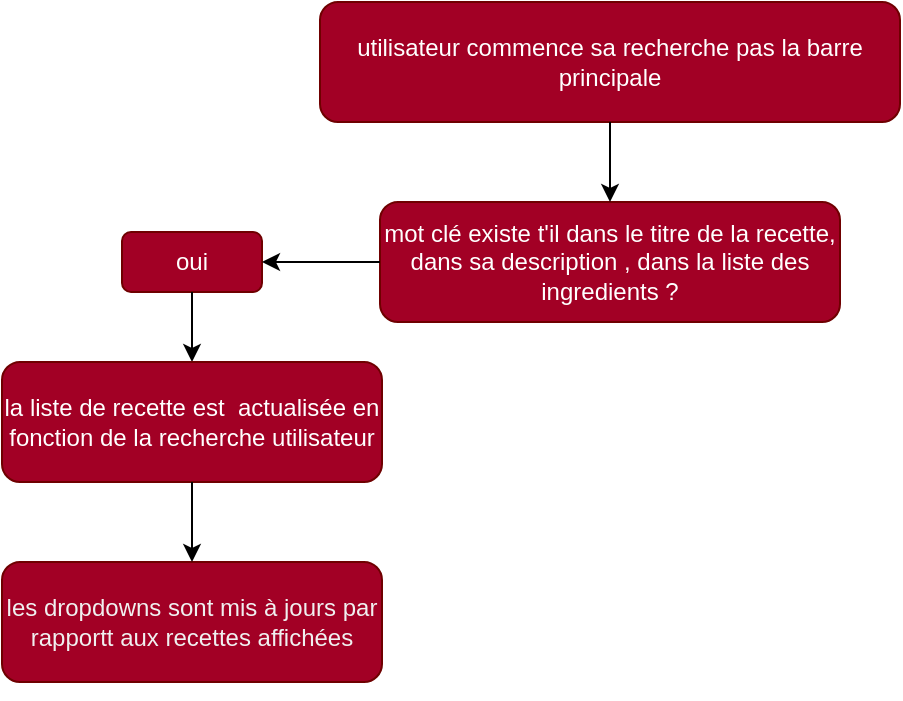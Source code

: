 <mxfile>
    <diagram id="bYDqTGYwuXnz6fYfIwz2" name="Page-1">
        <mxGraphModel dx="498" dy="418" grid="1" gridSize="10" guides="1" tooltips="1" connect="1" arrows="1" fold="1" page="1" pageScale="1" pageWidth="827" pageHeight="1169" math="0" shadow="0">
            <root>
                <mxCell id="0"/>
                <mxCell id="1" parent="0"/>
                <mxCell id="2" value="utilisateur commence sa recherche pas la barre principale" style="rounded=1;whiteSpace=wrap;html=1;fillColor=#a20025;strokeColor=#6F0000;fontColor=#ffffff;" parent="1" vertex="1">
                    <mxGeometry x="269" y="20" width="290" height="60" as="geometry"/>
                </mxCell>
                <mxCell id="17" value="oui" style="rounded=1;whiteSpace=wrap;html=1;fillColor=#a20025;fontColor=#ffffff;strokeColor=#6F0000;" parent="1" vertex="1">
                    <mxGeometry x="170" y="135" width="70" height="30" as="geometry"/>
                </mxCell>
                <mxCell id="18" value="" style="endArrow=classic;html=1;exitX=0.5;exitY=1;exitDx=0;exitDy=0;entryX=0.5;entryY=0;entryDx=0;entryDy=0;" parent="1" source="17" target="19" edge="1">
                    <mxGeometry width="50" height="50" relative="1" as="geometry">
                        <mxPoint x="150" y="270" as="sourcePoint"/>
                        <mxPoint x="95" y="310" as="targetPoint"/>
                    </mxGeometry>
                </mxCell>
                <mxCell id="19" value="&lt;span&gt;la liste de recette est&amp;nbsp; actualisée en fonction de la recherche utilisateur&lt;/span&gt;" style="rounded=1;whiteSpace=wrap;html=1;fillColor=#a20025;fontColor=#ffffff;strokeColor=#6F0000;" parent="1" vertex="1">
                    <mxGeometry x="110" y="200" width="190" height="60" as="geometry"/>
                </mxCell>
                <mxCell id="21" value="" style="endArrow=classic;html=1;exitX=0.5;exitY=0;exitDx=0;exitDy=0;startArrow=none;" parent="1" source="22" edge="1">
                    <mxGeometry width="50" height="50" relative="1" as="geometry">
                        <mxPoint x="110" y="450" as="sourcePoint"/>
                        <mxPoint x="135" y="360" as="targetPoint"/>
                        <Array as="points">
                            <mxPoint x="135" y="330"/>
                        </Array>
                    </mxGeometry>
                </mxCell>
                <mxCell id="23" value="&lt;span&gt;mot clé existe t'il dans le titre de la recette, dans sa description , dans la liste des ingredients ?&lt;/span&gt;" style="rounded=1;whiteSpace=wrap;html=1;fillColor=#a20025;fontColor=#ffffff;strokeColor=#6F0000;" parent="1" vertex="1">
                    <mxGeometry x="299" y="120" width="230" height="60" as="geometry"/>
                </mxCell>
                <mxCell id="24" value="" style="endArrow=classic;html=1;exitX=0.5;exitY=1;exitDx=0;exitDy=0;entryX=0.5;entryY=0;entryDx=0;entryDy=0;" parent="1" source="2" target="23" edge="1">
                    <mxGeometry width="50" height="50" relative="1" as="geometry">
                        <mxPoint x="130" y="250" as="sourcePoint"/>
                        <mxPoint x="120" y="280" as="targetPoint"/>
                    </mxGeometry>
                </mxCell>
                <mxCell id="22" value="&lt;span style=&quot;color: rgb(240 , 240 , 240) ; font-family: &amp;#34;helvetica&amp;#34;&quot;&gt;les dropdowns sont mis à jours par rapportt aux recettes affichées&lt;/span&gt;" style="rounded=1;whiteSpace=wrap;html=1;fillColor=#a20025;fontColor=#ffffff;strokeColor=#6F0000;" parent="1" vertex="1">
                    <mxGeometry x="110" y="300" width="190" height="60" as="geometry"/>
                </mxCell>
                <mxCell id="28" value="" style="endArrow=classic;html=1;exitX=0;exitY=0.5;exitDx=0;exitDy=0;" parent="1" source="23" edge="1">
                    <mxGeometry width="50" height="50" relative="1" as="geometry">
                        <mxPoint x="240" y="150" as="sourcePoint"/>
                        <mxPoint x="240" y="150" as="targetPoint"/>
                    </mxGeometry>
                </mxCell>
                <mxCell id="29" value="" style="endArrow=classic;html=1;entryX=0.5;entryY=0;entryDx=0;entryDy=0;" parent="1" target="22" edge="1">
                    <mxGeometry width="50" height="50" relative="1" as="geometry">
                        <mxPoint x="205" y="260" as="sourcePoint"/>
                        <mxPoint x="290" y="220" as="targetPoint"/>
                    </mxGeometry>
                </mxCell>
            </root>
        </mxGraphModel>
    </diagram>
</mxfile>